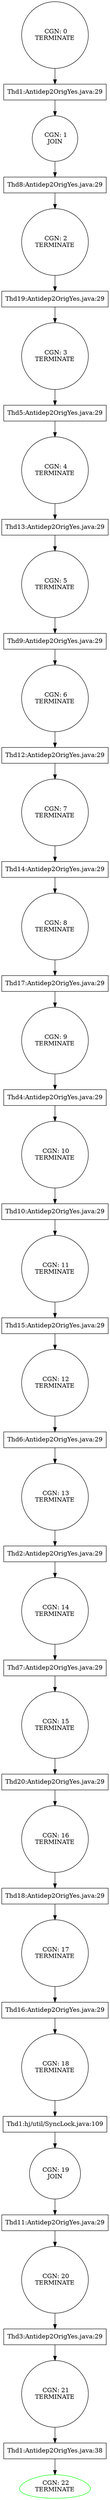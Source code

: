 digraph hj_state_space {
  st0 -> tr0;
  tr0 [label="Thd1:Antidep2OrigYes.java:29",shape=box]
  tr0 -> st1;

  st0 [label=" CGN: 0
TERMINATE",shape=circle,color=black];
  st1 -> tr1;
  tr1 [label="Thd8:Antidep2OrigYes.java:29",shape=box]
  tr1 -> st2 [ color= "red " ];

  st1 [label=" CGN: 1
JOIN",shape=circle,color=black];
  st2 -> tr2;
  tr2 [label="Thd19:Antidep2OrigYes.java:29",shape=box]
  tr2 -> st3 [ color= "red " ];

  st2 [label=" CGN: 2
TERMINATE",shape=circle,color=black];
  st3 -> tr3;
  tr3 [label="Thd5:Antidep2OrigYes.java:29",shape=box]
  tr3 -> st4 [ color= "red " ];

  st3 [label=" CGN: 3
TERMINATE",shape=circle,color=black];
  st4 -> tr4;
  tr4 [label="Thd13:Antidep2OrigYes.java:29",shape=box]
  tr4 -> st5 [ color= "red " ];

  st4 [label=" CGN: 4
TERMINATE",shape=circle,color=black];
  st5 -> tr5;
  tr5 [label="Thd9:Antidep2OrigYes.java:29",shape=box]
  tr5 -> st6 [ color= "red " ];

  st5 [label=" CGN: 5
TERMINATE",shape=circle,color=black];
  st6 -> tr6;
  tr6 [label="Thd12:Antidep2OrigYes.java:29",shape=box]
  tr6 -> st7 [ color= "red " ];

  st6 [label=" CGN: 6
TERMINATE",shape=circle,color=black];
  st7 -> tr7;
  tr7 [label="Thd14:Antidep2OrigYes.java:29",shape=box]
  tr7 -> st8 [ color= "red " ];

  st7 [label=" CGN: 7
TERMINATE",shape=circle,color=black];
  st8 -> tr8;
  tr8 [label="Thd17:Antidep2OrigYes.java:29",shape=box]
  tr8 -> st9 [ color= "red " ];

  st8 [label=" CGN: 8
TERMINATE",shape=circle,color=black];
  st9 -> tr9;
  tr9 [label="Thd4:Antidep2OrigYes.java:29",shape=box]
  tr9 -> st10 [ color= "red " ];

  st9 [label=" CGN: 9
TERMINATE",shape=circle,color=black];
  st10 -> tr10;
  tr10 [label="Thd10:Antidep2OrigYes.java:29",shape=box]
  tr10 -> st11 [ color= "red " ];

  st10 [label=" CGN: 10
TERMINATE",shape=circle,color=black];
  st11 -> tr11;
  tr11 [label="Thd15:Antidep2OrigYes.java:29",shape=box]
  tr11 -> st12 [ color= "red " ];

  st11 [label=" CGN: 11
TERMINATE",shape=circle,color=black];
  st12 -> tr12;
  tr12 [label="Thd6:Antidep2OrigYes.java:29",shape=box]
  tr12 -> st13 [ color= "red " ];

  st12 [label=" CGN: 12
TERMINATE",shape=circle,color=black];
  st13 -> tr13;
  tr13 [label="Thd2:Antidep2OrigYes.java:29",shape=box]
  tr13 -> st14 [ color= "red " ];

  st13 [label=" CGN: 13
TERMINATE",shape=circle,color=black];
  st14 -> tr14;
  tr14 [label="Thd7:Antidep2OrigYes.java:29",shape=box]
  tr14 -> st15 [ color= "red " ];

  st14 [label=" CGN: 14
TERMINATE",shape=circle,color=black];
  st15 -> tr15;
  tr15 [label="Thd20:Antidep2OrigYes.java:29",shape=box]
  tr15 -> st16 [ color= "red " ];

  st15 [label=" CGN: 15
TERMINATE",shape=circle,color=black];
  st16 -> tr16;
  tr16 [label="Thd18:Antidep2OrigYes.java:29",shape=box]
  tr16 -> st17 [ color= "red " ];

  st16 [label=" CGN: 16
TERMINATE",shape=circle,color=black];
  st17 -> tr17;
  tr17 [label="Thd16:Antidep2OrigYes.java:29",shape=box]
  tr17 -> st18 [ color= "red " ];

  st17 [label=" CGN: 17
TERMINATE",shape=circle,color=black];
  st18 -> tr18;
  tr18 [label="Thd1:hj/util/SyncLock.java:109",shape=box]
  tr18 -> st19;

  st18 [label=" CGN: 18
TERMINATE",shape=circle,color=black];
  st19 -> tr19;
  tr19 [label="Thd11:Antidep2OrigYes.java:29",shape=box]
  tr19 -> st20 [ color= "red " ];

  st19 [label=" CGN: 19
JOIN",shape=circle,color=black];
  st20 -> tr20;
  tr20 [label="Thd3:Antidep2OrigYes.java:29",shape=box]
  tr20 -> st21 [ color= "red " ];

  st20 [label=" CGN: 20
TERMINATE",shape=circle,color=black];
  st21 -> tr21;
  tr21 [label="Thd1:Antidep2OrigYes.java:38",shape=box]
  tr21 -> st22 [ color= "red " ];

  st21 [label=" CGN: 21
TERMINATE",shape=circle,color=black];
  st22 [label=" CGN: 22
TERMINATE",shape=egg,color=green];
}

